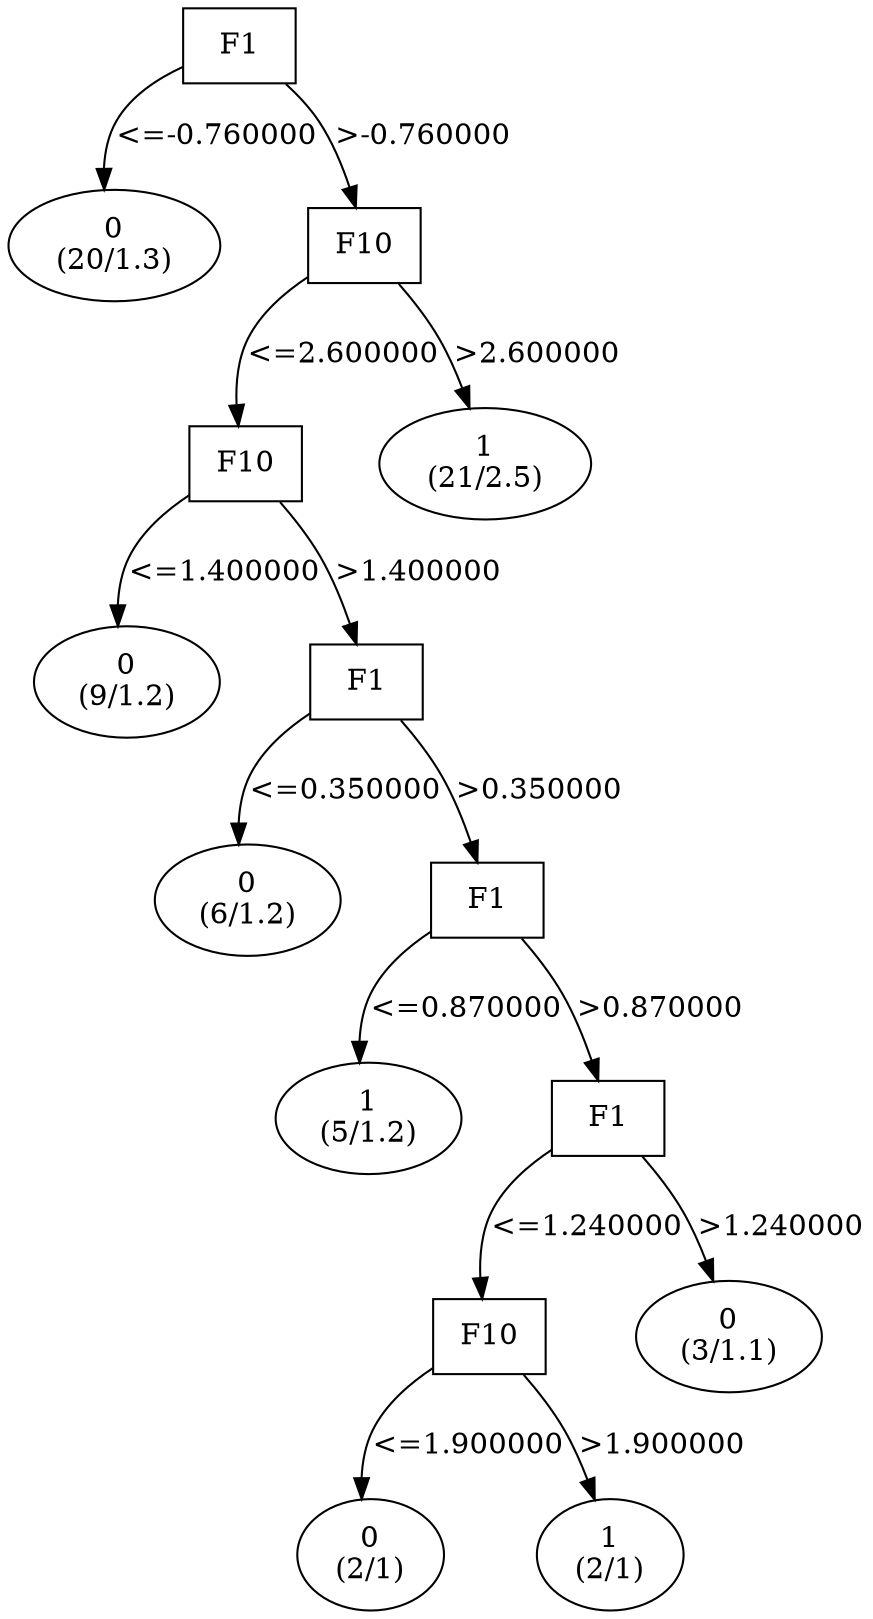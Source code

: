 digraph YaDT {
n0 [ shape=box, label="F1\n"]
n0 -> n1 [label="<=-0.760000"]
n1 [ shape=ellipse, label="0\n(20/1.3)"]
n0 -> n2 [label=">-0.760000"]
n2 [ shape=box, label="F10\n"]
n2 -> n3 [label="<=2.600000"]
n3 [ shape=box, label="F10\n"]
n3 -> n4 [label="<=1.400000"]
n4 [ shape=ellipse, label="0\n(9/1.2)"]
n3 -> n5 [label=">1.400000"]
n5 [ shape=box, label="F1\n"]
n5 -> n6 [label="<=0.350000"]
n6 [ shape=ellipse, label="0\n(6/1.2)"]
n5 -> n7 [label=">0.350000"]
n7 [ shape=box, label="F1\n"]
n7 -> n8 [label="<=0.870000"]
n8 [ shape=ellipse, label="1\n(5/1.2)"]
n7 -> n9 [label=">0.870000"]
n9 [ shape=box, label="F1\n"]
n9 -> n10 [label="<=1.240000"]
n10 [ shape=box, label="F10\n"]
n10 -> n11 [label="<=1.900000"]
n11 [ shape=ellipse, label="0\n(2/1)"]
n10 -> n12 [label=">1.900000"]
n12 [ shape=ellipse, label="1\n(2/1)"]
n9 -> n14 [label=">1.240000"]
n14 [ shape=ellipse, label="0\n(3/1.1)"]
n2 -> n19 [label=">2.600000"]
n19 [ shape=ellipse, label="1\n(21/2.5)"]
}
